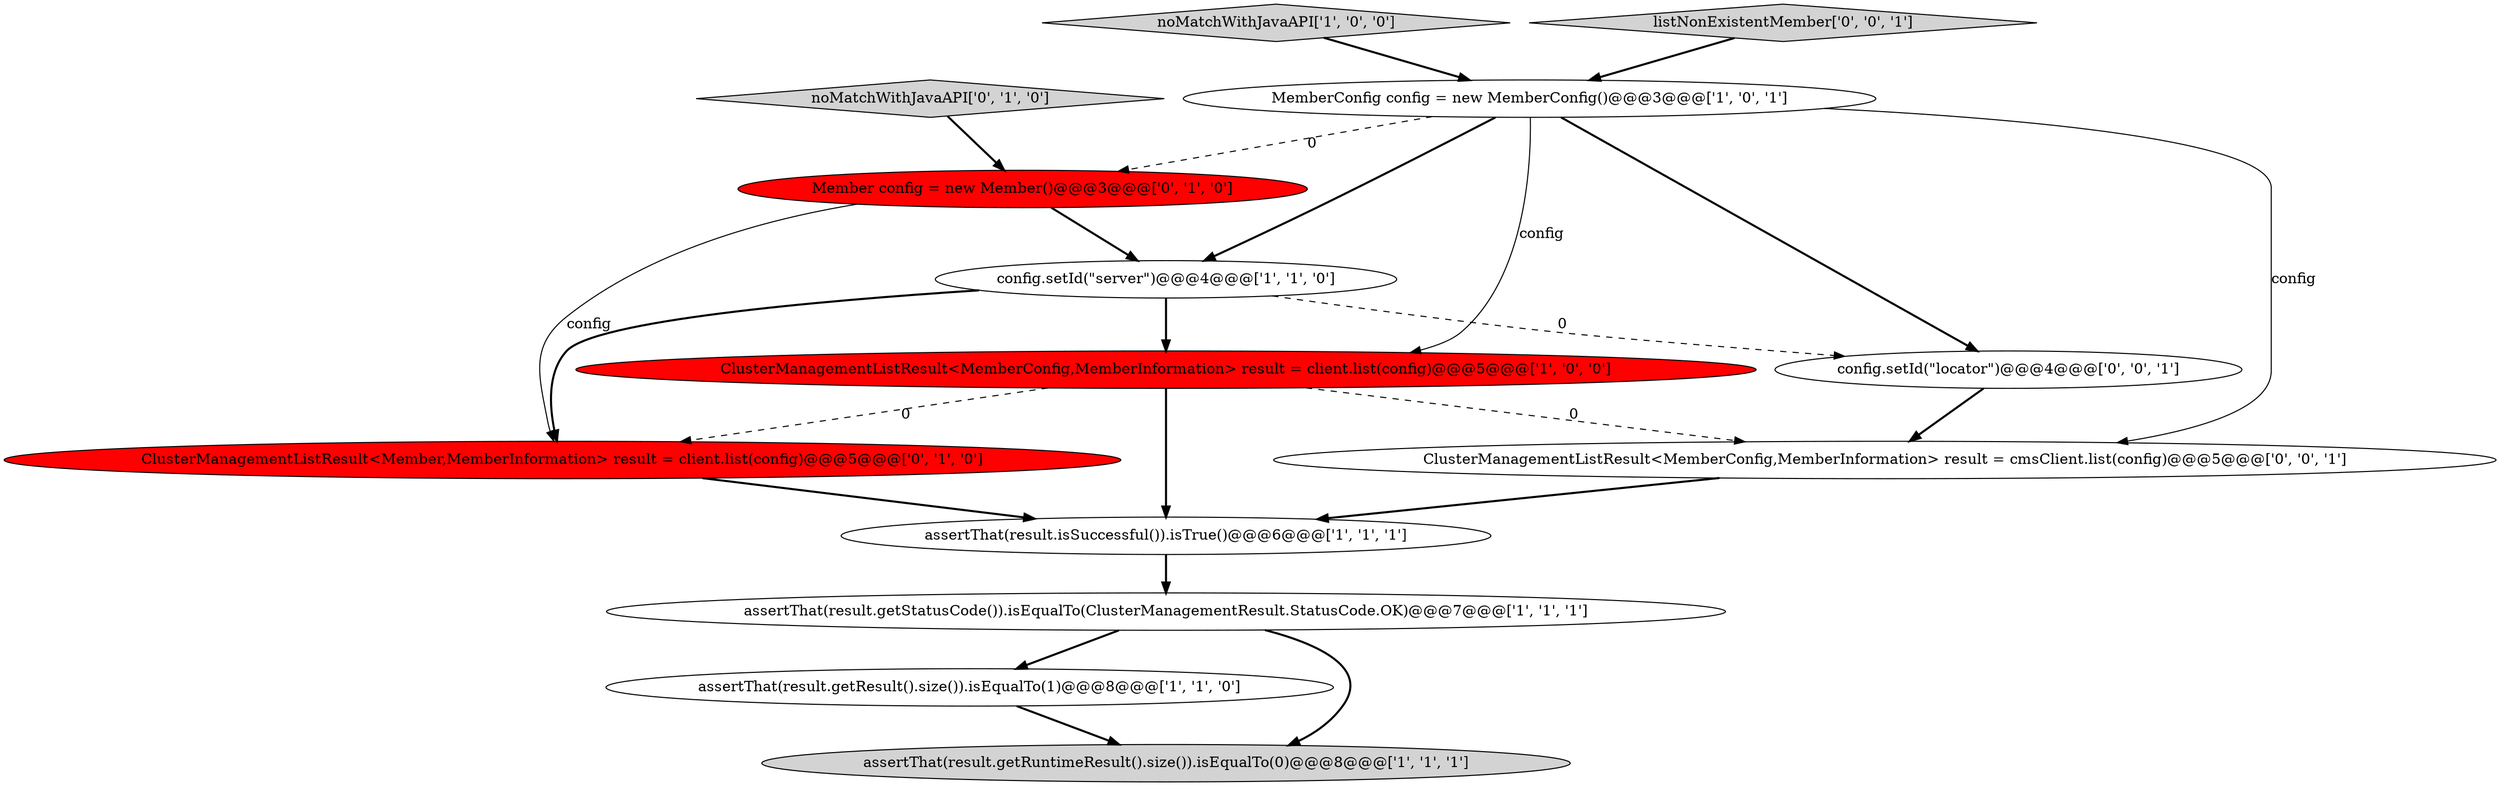 digraph {
2 [style = filled, label = "noMatchWithJavaAPI['1', '0', '0']", fillcolor = lightgray, shape = diamond image = "AAA0AAABBB1BBB"];
6 [style = filled, label = "assertThat(result.getResult().size()).isEqualTo(1)@@@8@@@['1', '1', '0']", fillcolor = white, shape = ellipse image = "AAA0AAABBB1BBB"];
9 [style = filled, label = "Member config = new Member()@@@3@@@['0', '1', '0']", fillcolor = red, shape = ellipse image = "AAA1AAABBB2BBB"];
12 [style = filled, label = "ClusterManagementListResult<MemberConfig,MemberInformation> result = cmsClient.list(config)@@@5@@@['0', '0', '1']", fillcolor = white, shape = ellipse image = "AAA0AAABBB3BBB"];
7 [style = filled, label = "assertThat(result.isSuccessful()).isTrue()@@@6@@@['1', '1', '1']", fillcolor = white, shape = ellipse image = "AAA0AAABBB1BBB"];
0 [style = filled, label = "ClusterManagementListResult<MemberConfig,MemberInformation> result = client.list(config)@@@5@@@['1', '0', '0']", fillcolor = red, shape = ellipse image = "AAA1AAABBB1BBB"];
4 [style = filled, label = "assertThat(result.getStatusCode()).isEqualTo(ClusterManagementResult.StatusCode.OK)@@@7@@@['1', '1', '1']", fillcolor = white, shape = ellipse image = "AAA0AAABBB1BBB"];
3 [style = filled, label = "config.setId(\"server\")@@@4@@@['1', '1', '0']", fillcolor = white, shape = ellipse image = "AAA0AAABBB1BBB"];
1 [style = filled, label = "assertThat(result.getRuntimeResult().size()).isEqualTo(0)@@@8@@@['1', '1', '1']", fillcolor = lightgray, shape = ellipse image = "AAA0AAABBB1BBB"];
5 [style = filled, label = "MemberConfig config = new MemberConfig()@@@3@@@['1', '0', '1']", fillcolor = white, shape = ellipse image = "AAA0AAABBB1BBB"];
10 [style = filled, label = "ClusterManagementListResult<Member,MemberInformation> result = client.list(config)@@@5@@@['0', '1', '0']", fillcolor = red, shape = ellipse image = "AAA1AAABBB2BBB"];
13 [style = filled, label = "listNonExistentMember['0', '0', '1']", fillcolor = lightgray, shape = diamond image = "AAA0AAABBB3BBB"];
8 [style = filled, label = "noMatchWithJavaAPI['0', '1', '0']", fillcolor = lightgray, shape = diamond image = "AAA0AAABBB2BBB"];
11 [style = filled, label = "config.setId(\"locator\")@@@4@@@['0', '0', '1']", fillcolor = white, shape = ellipse image = "AAA0AAABBB3BBB"];
5->3 [style = bold, label=""];
4->6 [style = bold, label=""];
5->9 [style = dashed, label="0"];
11->12 [style = bold, label=""];
7->4 [style = bold, label=""];
0->12 [style = dashed, label="0"];
10->7 [style = bold, label=""];
12->7 [style = bold, label=""];
0->10 [style = dashed, label="0"];
3->0 [style = bold, label=""];
5->0 [style = solid, label="config"];
0->7 [style = bold, label=""];
6->1 [style = bold, label=""];
3->10 [style = bold, label=""];
8->9 [style = bold, label=""];
13->5 [style = bold, label=""];
9->3 [style = bold, label=""];
5->11 [style = bold, label=""];
4->1 [style = bold, label=""];
3->11 [style = dashed, label="0"];
9->10 [style = solid, label="config"];
2->5 [style = bold, label=""];
5->12 [style = solid, label="config"];
}
